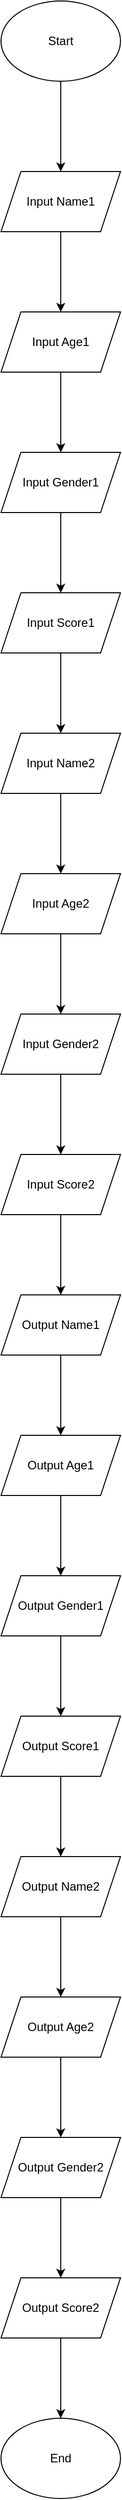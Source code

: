 <mxfile version="25.0.1">
  <diagram name="หน้า-1" id="WRvuwc5FIul50xBX2R84">
    <mxGraphModel dx="1050" dy="530" grid="1" gridSize="10" guides="1" tooltips="1" connect="1" arrows="1" fold="1" page="1" pageScale="1" pageWidth="827" pageHeight="1169" math="0" shadow="0">
      <root>
        <mxCell id="0" />
        <mxCell id="1" parent="0" />
        <mxCell id="FKxW_YR0oRNoYf-TSKVU-3" value="" style="edgeStyle=orthogonalEdgeStyle;rounded=0;orthogonalLoop=1;jettySize=auto;html=1;" edge="1" parent="1" source="FKxW_YR0oRNoYf-TSKVU-1" target="FKxW_YR0oRNoYf-TSKVU-2">
          <mxGeometry relative="1" as="geometry" />
        </mxCell>
        <mxCell id="FKxW_YR0oRNoYf-TSKVU-1" value="Start" style="ellipse;whiteSpace=wrap;html=1;" vertex="1" parent="1">
          <mxGeometry x="354" y="10" width="120" height="80" as="geometry" />
        </mxCell>
        <mxCell id="FKxW_YR0oRNoYf-TSKVU-5" value="" style="edgeStyle=orthogonalEdgeStyle;rounded=0;orthogonalLoop=1;jettySize=auto;html=1;" edge="1" parent="1" source="FKxW_YR0oRNoYf-TSKVU-2" target="FKxW_YR0oRNoYf-TSKVU-4">
          <mxGeometry relative="1" as="geometry" />
        </mxCell>
        <mxCell id="FKxW_YR0oRNoYf-TSKVU-2" value="Input Name1" style="shape=parallelogram;perimeter=parallelogramPerimeter;whiteSpace=wrap;html=1;fixedSize=1;" vertex="1" parent="1">
          <mxGeometry x="354" y="180" width="120" height="60" as="geometry" />
        </mxCell>
        <mxCell id="FKxW_YR0oRNoYf-TSKVU-7" value="" style="edgeStyle=orthogonalEdgeStyle;rounded=0;orthogonalLoop=1;jettySize=auto;html=1;" edge="1" parent="1" source="FKxW_YR0oRNoYf-TSKVU-4" target="FKxW_YR0oRNoYf-TSKVU-6">
          <mxGeometry relative="1" as="geometry" />
        </mxCell>
        <mxCell id="FKxW_YR0oRNoYf-TSKVU-4" value="Input Age1" style="shape=parallelogram;perimeter=parallelogramPerimeter;whiteSpace=wrap;html=1;fixedSize=1;" vertex="1" parent="1">
          <mxGeometry x="354" y="320" width="120" height="60" as="geometry" />
        </mxCell>
        <mxCell id="FKxW_YR0oRNoYf-TSKVU-9" value="" style="edgeStyle=orthogonalEdgeStyle;rounded=0;orthogonalLoop=1;jettySize=auto;html=1;" edge="1" parent="1" source="FKxW_YR0oRNoYf-TSKVU-6" target="FKxW_YR0oRNoYf-TSKVU-8">
          <mxGeometry relative="1" as="geometry" />
        </mxCell>
        <mxCell id="FKxW_YR0oRNoYf-TSKVU-6" value="Input Gender1" style="shape=parallelogram;perimeter=parallelogramPerimeter;whiteSpace=wrap;html=1;fixedSize=1;" vertex="1" parent="1">
          <mxGeometry x="354" y="460" width="120" height="60" as="geometry" />
        </mxCell>
        <mxCell id="FKxW_YR0oRNoYf-TSKVU-11" value="" style="edgeStyle=orthogonalEdgeStyle;rounded=0;orthogonalLoop=1;jettySize=auto;html=1;" edge="1" parent="1" source="FKxW_YR0oRNoYf-TSKVU-8" target="FKxW_YR0oRNoYf-TSKVU-10">
          <mxGeometry relative="1" as="geometry" />
        </mxCell>
        <mxCell id="FKxW_YR0oRNoYf-TSKVU-8" value="Input Score1" style="shape=parallelogram;perimeter=parallelogramPerimeter;whiteSpace=wrap;html=1;fixedSize=1;" vertex="1" parent="1">
          <mxGeometry x="354" y="600" width="120" height="60" as="geometry" />
        </mxCell>
        <mxCell id="FKxW_YR0oRNoYf-TSKVU-13" value="" style="edgeStyle=orthogonalEdgeStyle;rounded=0;orthogonalLoop=1;jettySize=auto;html=1;" edge="1" parent="1" source="FKxW_YR0oRNoYf-TSKVU-10" target="FKxW_YR0oRNoYf-TSKVU-12">
          <mxGeometry relative="1" as="geometry" />
        </mxCell>
        <mxCell id="FKxW_YR0oRNoYf-TSKVU-10" value="Input Name2" style="shape=parallelogram;perimeter=parallelogramPerimeter;whiteSpace=wrap;html=1;fixedSize=1;" vertex="1" parent="1">
          <mxGeometry x="354" y="740" width="120" height="60" as="geometry" />
        </mxCell>
        <mxCell id="FKxW_YR0oRNoYf-TSKVU-15" value="" style="edgeStyle=orthogonalEdgeStyle;rounded=0;orthogonalLoop=1;jettySize=auto;html=1;" edge="1" parent="1" source="FKxW_YR0oRNoYf-TSKVU-12" target="FKxW_YR0oRNoYf-TSKVU-14">
          <mxGeometry relative="1" as="geometry" />
        </mxCell>
        <mxCell id="FKxW_YR0oRNoYf-TSKVU-12" value="Input Age2" style="shape=parallelogram;perimeter=parallelogramPerimeter;whiteSpace=wrap;html=1;fixedSize=1;" vertex="1" parent="1">
          <mxGeometry x="354" y="880" width="120" height="60" as="geometry" />
        </mxCell>
        <mxCell id="FKxW_YR0oRNoYf-TSKVU-17" value="" style="edgeStyle=orthogonalEdgeStyle;rounded=0;orthogonalLoop=1;jettySize=auto;html=1;" edge="1" parent="1" source="FKxW_YR0oRNoYf-TSKVU-14" target="FKxW_YR0oRNoYf-TSKVU-16">
          <mxGeometry relative="1" as="geometry" />
        </mxCell>
        <mxCell id="FKxW_YR0oRNoYf-TSKVU-14" value="Input Gender2" style="shape=parallelogram;perimeter=parallelogramPerimeter;whiteSpace=wrap;html=1;fixedSize=1;" vertex="1" parent="1">
          <mxGeometry x="354" y="1020" width="120" height="60" as="geometry" />
        </mxCell>
        <mxCell id="FKxW_YR0oRNoYf-TSKVU-19" value="" style="edgeStyle=orthogonalEdgeStyle;rounded=0;orthogonalLoop=1;jettySize=auto;html=1;" edge="1" parent="1" source="FKxW_YR0oRNoYf-TSKVU-16" target="FKxW_YR0oRNoYf-TSKVU-18">
          <mxGeometry relative="1" as="geometry" />
        </mxCell>
        <mxCell id="FKxW_YR0oRNoYf-TSKVU-16" value="Input Score2" style="shape=parallelogram;perimeter=parallelogramPerimeter;whiteSpace=wrap;html=1;fixedSize=1;" vertex="1" parent="1">
          <mxGeometry x="354" y="1160" width="120" height="60" as="geometry" />
        </mxCell>
        <mxCell id="FKxW_YR0oRNoYf-TSKVU-21" value="" style="edgeStyle=orthogonalEdgeStyle;rounded=0;orthogonalLoop=1;jettySize=auto;html=1;" edge="1" parent="1" source="FKxW_YR0oRNoYf-TSKVU-18" target="FKxW_YR0oRNoYf-TSKVU-20">
          <mxGeometry relative="1" as="geometry" />
        </mxCell>
        <mxCell id="FKxW_YR0oRNoYf-TSKVU-18" value="Output Name1" style="shape=parallelogram;perimeter=parallelogramPerimeter;whiteSpace=wrap;html=1;fixedSize=1;" vertex="1" parent="1">
          <mxGeometry x="354" y="1300" width="120" height="60" as="geometry" />
        </mxCell>
        <mxCell id="FKxW_YR0oRNoYf-TSKVU-23" value="" style="edgeStyle=orthogonalEdgeStyle;rounded=0;orthogonalLoop=1;jettySize=auto;html=1;" edge="1" parent="1" source="FKxW_YR0oRNoYf-TSKVU-20" target="FKxW_YR0oRNoYf-TSKVU-22">
          <mxGeometry relative="1" as="geometry" />
        </mxCell>
        <mxCell id="FKxW_YR0oRNoYf-TSKVU-20" value="Output Age1" style="shape=parallelogram;perimeter=parallelogramPerimeter;whiteSpace=wrap;html=1;fixedSize=1;" vertex="1" parent="1">
          <mxGeometry x="354" y="1440" width="120" height="60" as="geometry" />
        </mxCell>
        <mxCell id="FKxW_YR0oRNoYf-TSKVU-25" value="" style="edgeStyle=orthogonalEdgeStyle;rounded=0;orthogonalLoop=1;jettySize=auto;html=1;" edge="1" parent="1" source="FKxW_YR0oRNoYf-TSKVU-22" target="FKxW_YR0oRNoYf-TSKVU-24">
          <mxGeometry relative="1" as="geometry" />
        </mxCell>
        <mxCell id="FKxW_YR0oRNoYf-TSKVU-22" value="Output Gender1" style="shape=parallelogram;perimeter=parallelogramPerimeter;whiteSpace=wrap;html=1;fixedSize=1;" vertex="1" parent="1">
          <mxGeometry x="354" y="1580" width="120" height="60" as="geometry" />
        </mxCell>
        <mxCell id="FKxW_YR0oRNoYf-TSKVU-27" value="" style="edgeStyle=orthogonalEdgeStyle;rounded=0;orthogonalLoop=1;jettySize=auto;html=1;" edge="1" parent="1" source="FKxW_YR0oRNoYf-TSKVU-24" target="FKxW_YR0oRNoYf-TSKVU-26">
          <mxGeometry relative="1" as="geometry" />
        </mxCell>
        <mxCell id="FKxW_YR0oRNoYf-TSKVU-24" value="Output Score1" style="shape=parallelogram;perimeter=parallelogramPerimeter;whiteSpace=wrap;html=1;fixedSize=1;" vertex="1" parent="1">
          <mxGeometry x="354" y="1720" width="120" height="60" as="geometry" />
        </mxCell>
        <mxCell id="FKxW_YR0oRNoYf-TSKVU-29" value="" style="edgeStyle=orthogonalEdgeStyle;rounded=0;orthogonalLoop=1;jettySize=auto;html=1;" edge="1" parent="1" source="FKxW_YR0oRNoYf-TSKVU-26" target="FKxW_YR0oRNoYf-TSKVU-28">
          <mxGeometry relative="1" as="geometry" />
        </mxCell>
        <mxCell id="FKxW_YR0oRNoYf-TSKVU-26" value="Output Name2" style="shape=parallelogram;perimeter=parallelogramPerimeter;whiteSpace=wrap;html=1;fixedSize=1;" vertex="1" parent="1">
          <mxGeometry x="354" y="1860" width="120" height="60" as="geometry" />
        </mxCell>
        <mxCell id="FKxW_YR0oRNoYf-TSKVU-31" value="" style="edgeStyle=orthogonalEdgeStyle;rounded=0;orthogonalLoop=1;jettySize=auto;html=1;" edge="1" parent="1" source="FKxW_YR0oRNoYf-TSKVU-28" target="FKxW_YR0oRNoYf-TSKVU-30">
          <mxGeometry relative="1" as="geometry" />
        </mxCell>
        <mxCell id="FKxW_YR0oRNoYf-TSKVU-28" value="Output Age2" style="shape=parallelogram;perimeter=parallelogramPerimeter;whiteSpace=wrap;html=1;fixedSize=1;" vertex="1" parent="1">
          <mxGeometry x="354" y="2000" width="120" height="60" as="geometry" />
        </mxCell>
        <mxCell id="FKxW_YR0oRNoYf-TSKVU-33" value="" style="edgeStyle=orthogonalEdgeStyle;rounded=0;orthogonalLoop=1;jettySize=auto;html=1;" edge="1" parent="1" source="FKxW_YR0oRNoYf-TSKVU-30" target="FKxW_YR0oRNoYf-TSKVU-32">
          <mxGeometry relative="1" as="geometry" />
        </mxCell>
        <mxCell id="FKxW_YR0oRNoYf-TSKVU-30" value="Output Gender2" style="shape=parallelogram;perimeter=parallelogramPerimeter;whiteSpace=wrap;html=1;fixedSize=1;" vertex="1" parent="1">
          <mxGeometry x="354" y="2140" width="120" height="60" as="geometry" />
        </mxCell>
        <mxCell id="FKxW_YR0oRNoYf-TSKVU-35" value="" style="edgeStyle=orthogonalEdgeStyle;rounded=0;orthogonalLoop=1;jettySize=auto;html=1;" edge="1" parent="1" source="FKxW_YR0oRNoYf-TSKVU-32" target="FKxW_YR0oRNoYf-TSKVU-34">
          <mxGeometry relative="1" as="geometry" />
        </mxCell>
        <mxCell id="FKxW_YR0oRNoYf-TSKVU-32" value="Output Score2" style="shape=parallelogram;perimeter=parallelogramPerimeter;whiteSpace=wrap;html=1;fixedSize=1;" vertex="1" parent="1">
          <mxGeometry x="354" y="2280" width="120" height="60" as="geometry" />
        </mxCell>
        <mxCell id="FKxW_YR0oRNoYf-TSKVU-34" value="End" style="ellipse;whiteSpace=wrap;html=1;" vertex="1" parent="1">
          <mxGeometry x="354" y="2420" width="120" height="80" as="geometry" />
        </mxCell>
      </root>
    </mxGraphModel>
  </diagram>
</mxfile>
